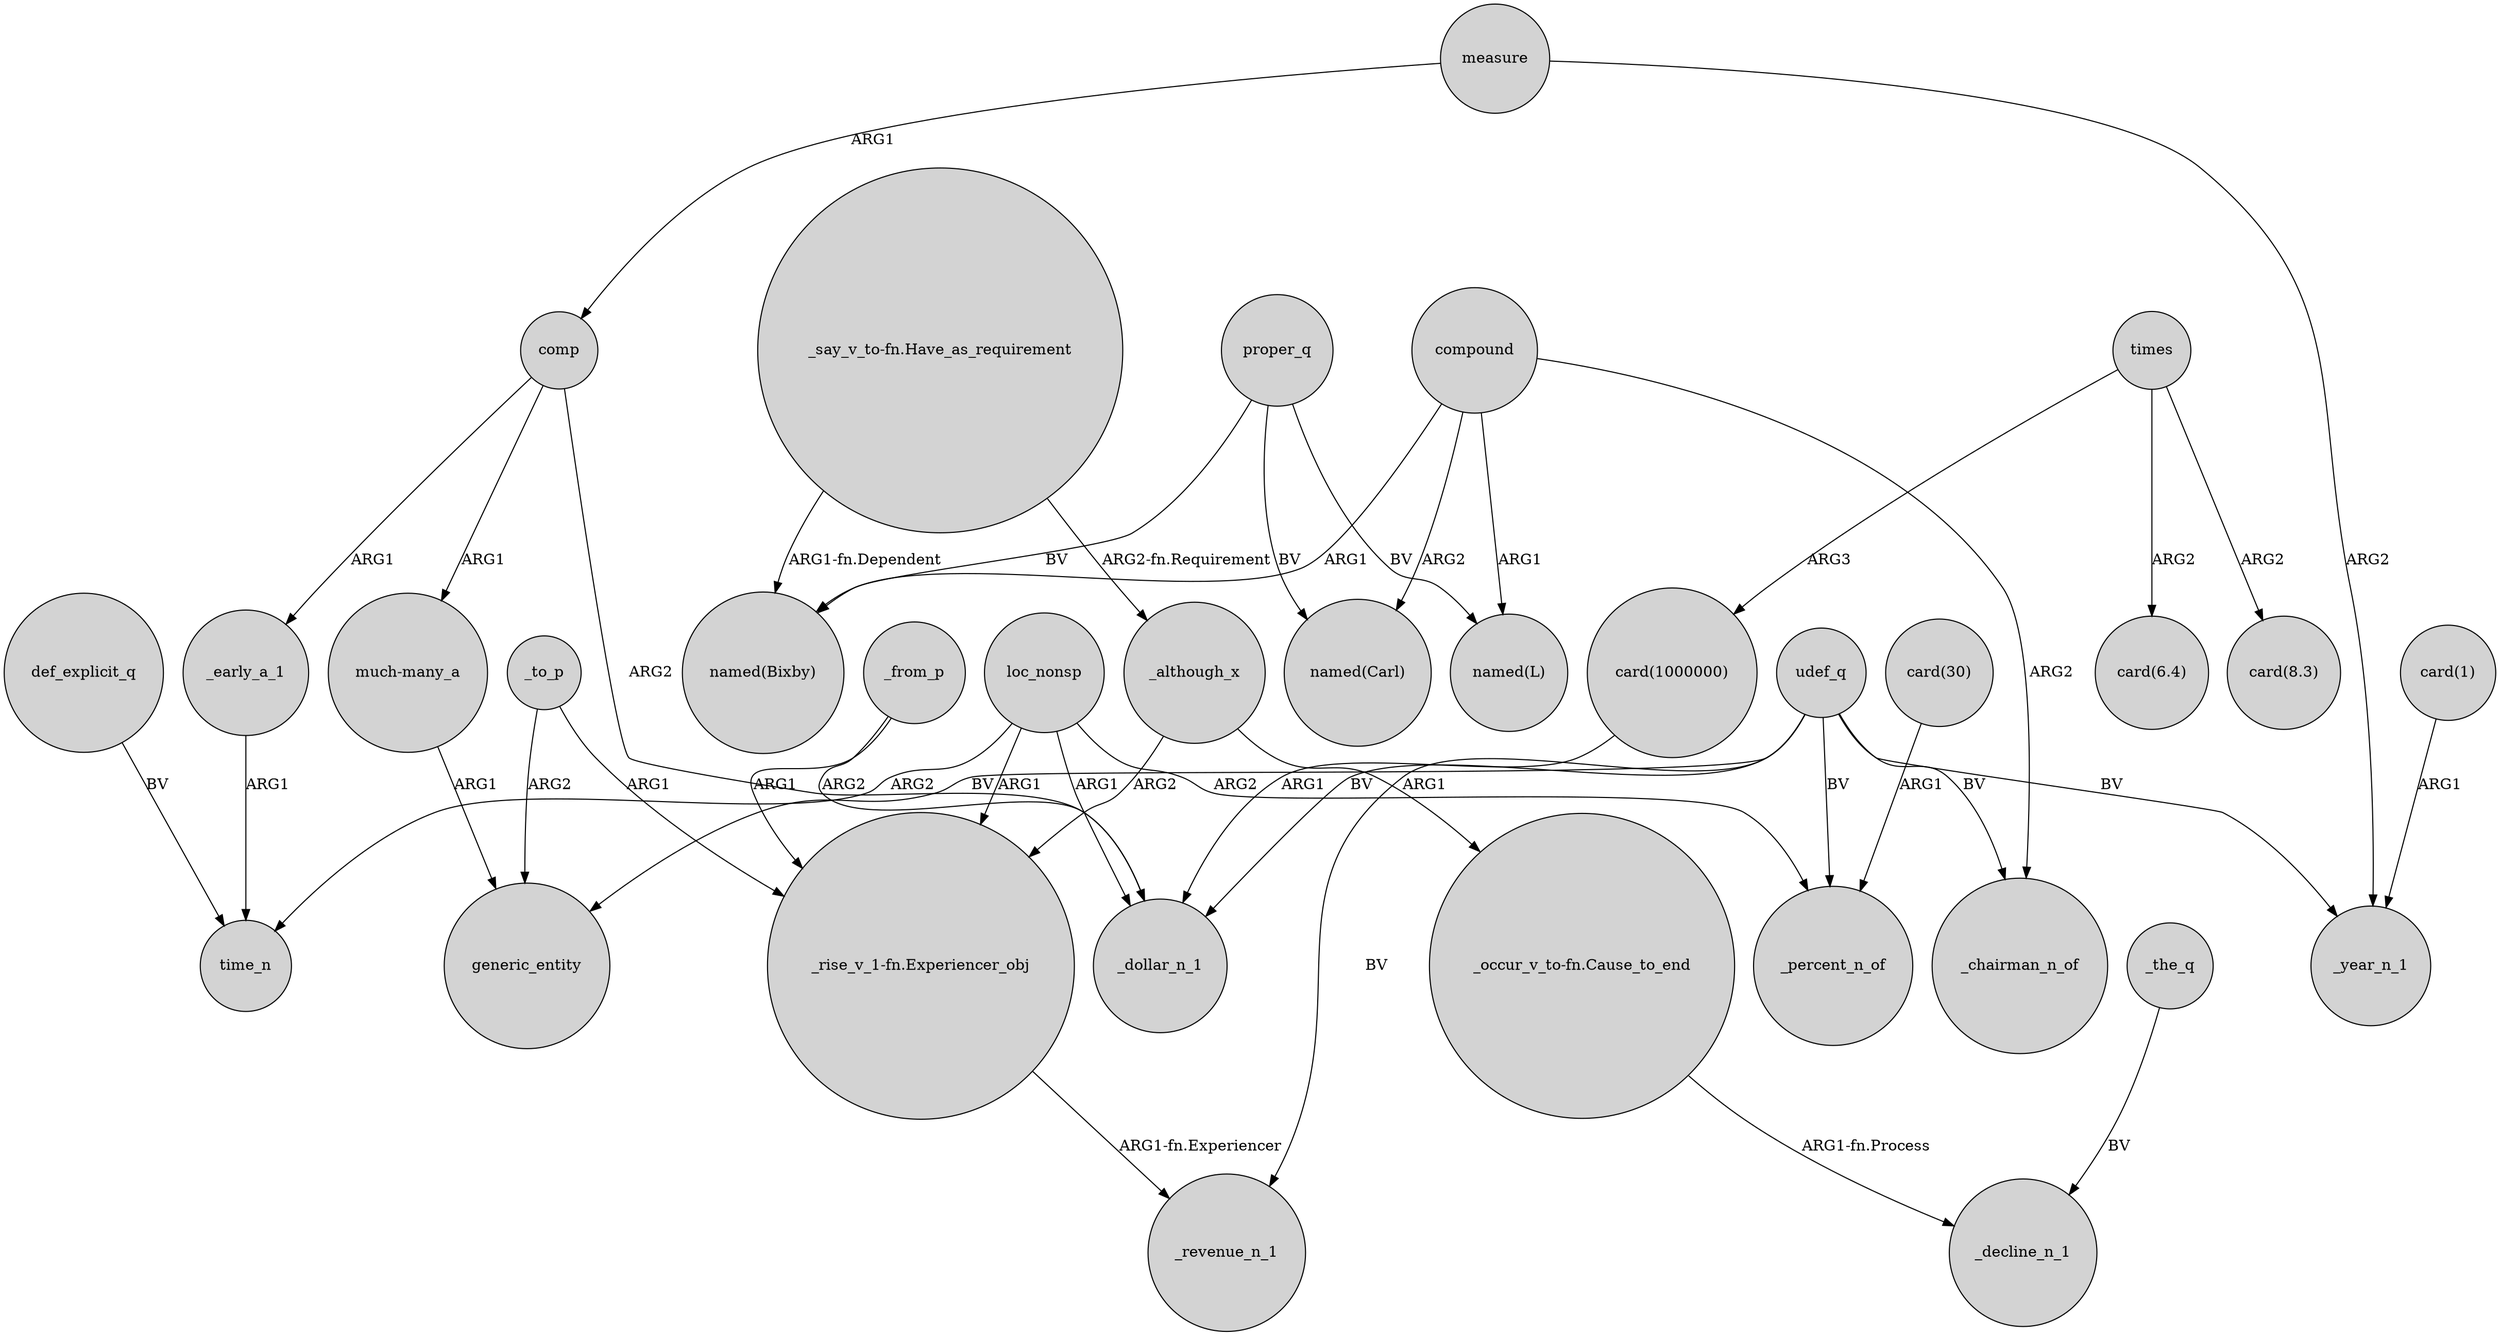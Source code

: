 digraph {
	node [shape=circle style=filled]
	compound -> _chairman_n_of [label=ARG2]
	_early_a_1 -> time_n [label=ARG1]
	loc_nonsp -> _dollar_n_1 [label=ARG1]
	_to_p -> generic_entity [label=ARG2]
	loc_nonsp -> "_rise_v_1-fn.Experiencer_obj" [label=ARG1]
	comp -> _dollar_n_1 [label=ARG2]
	"_say_v_to-fn.Have_as_requirement" -> "named(Bixby)" [label="ARG1-fn.Dependent"]
	udef_q -> _chairman_n_of [label=BV]
	"card(1)" -> _year_n_1 [label=ARG1]
	_although_x -> "_rise_v_1-fn.Experiencer_obj" [label=ARG2]
	_from_p -> "_rise_v_1-fn.Experiencer_obj" [label=ARG1]
	_although_x -> "_occur_v_to-fn.Cause_to_end" [label=ARG1]
	times -> "card(1000000)" [label=ARG3]
	"_rise_v_1-fn.Experiencer_obj" -> _revenue_n_1 [label="ARG1-fn.Experiencer"]
	comp -> _early_a_1 [label=ARG1]
	proper_q -> "named(Carl)" [label=BV]
	udef_q -> generic_entity [label=BV]
	"_say_v_to-fn.Have_as_requirement" -> _although_x [label="ARG2-fn.Requirement"]
	proper_q -> "named(Bixby)" [label=BV]
	udef_q -> _revenue_n_1 [label=BV]
	measure -> _year_n_1 [label=ARG2]
	comp -> "much-many_a" [label=ARG1]
	udef_q -> _percent_n_of [label=BV]
	"much-many_a" -> generic_entity [label=ARG1]
	compound -> "named(Carl)" [label=ARG2]
	compound -> "named(Bixby)" [label=ARG1]
	"_occur_v_to-fn.Cause_to_end" -> _decline_n_1 [label="ARG1-fn.Process"]
	"card(30)" -> _percent_n_of [label=ARG1]
	udef_q -> _dollar_n_1 [label=BV]
	"card(1000000)" -> _dollar_n_1 [label=ARG1]
	times -> "card(6.4)" [label=ARG2]
	measure -> comp [label=ARG1]
	proper_q -> "named(L)" [label=BV]
	def_explicit_q -> time_n [label=BV]
	udef_q -> _year_n_1 [label=BV]
	loc_nonsp -> time_n [label=ARG2]
	_to_p -> "_rise_v_1-fn.Experiencer_obj" [label=ARG1]
	compound -> "named(L)" [label=ARG1]
	_the_q -> _decline_n_1 [label=BV]
	_from_p -> _dollar_n_1 [label=ARG2]
	times -> "card(8.3)" [label=ARG2]
	loc_nonsp -> _percent_n_of [label=ARG2]
}
